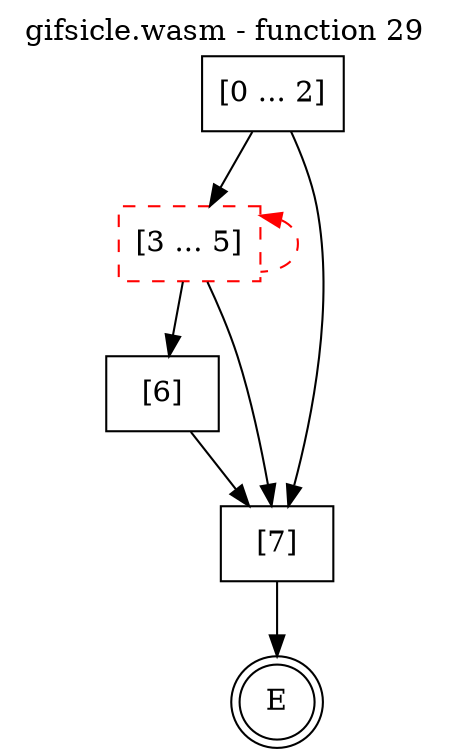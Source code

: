 digraph finite_state_machine {
    label = "gifsicle.wasm - function 29"
    labelloc =  t
    labelfontsize = 16
    labelfontcolor = black
    labelfontname = "Helvetica"
    node [shape = doublecircle]; E ;
    node [shape = box];
    node [shape=box, color=black, style=solid] 0[label="[0 ... 2]"]
    node [shape=box, color=red, style=dashed] 3[label="[3 ... 5]"]
    node [shape=box, color=black, style=solid] 6[label="[6]"]
    node [shape=box, color=black, style=solid] 7[label="[7]"]
    0 -> 3;
    0 -> 7;
    3 -> 6;
    3 -> 7;
    3 -> 3[style="dashed" color="red" dir=back];
    6 -> 7;
    7 -> E;
}
